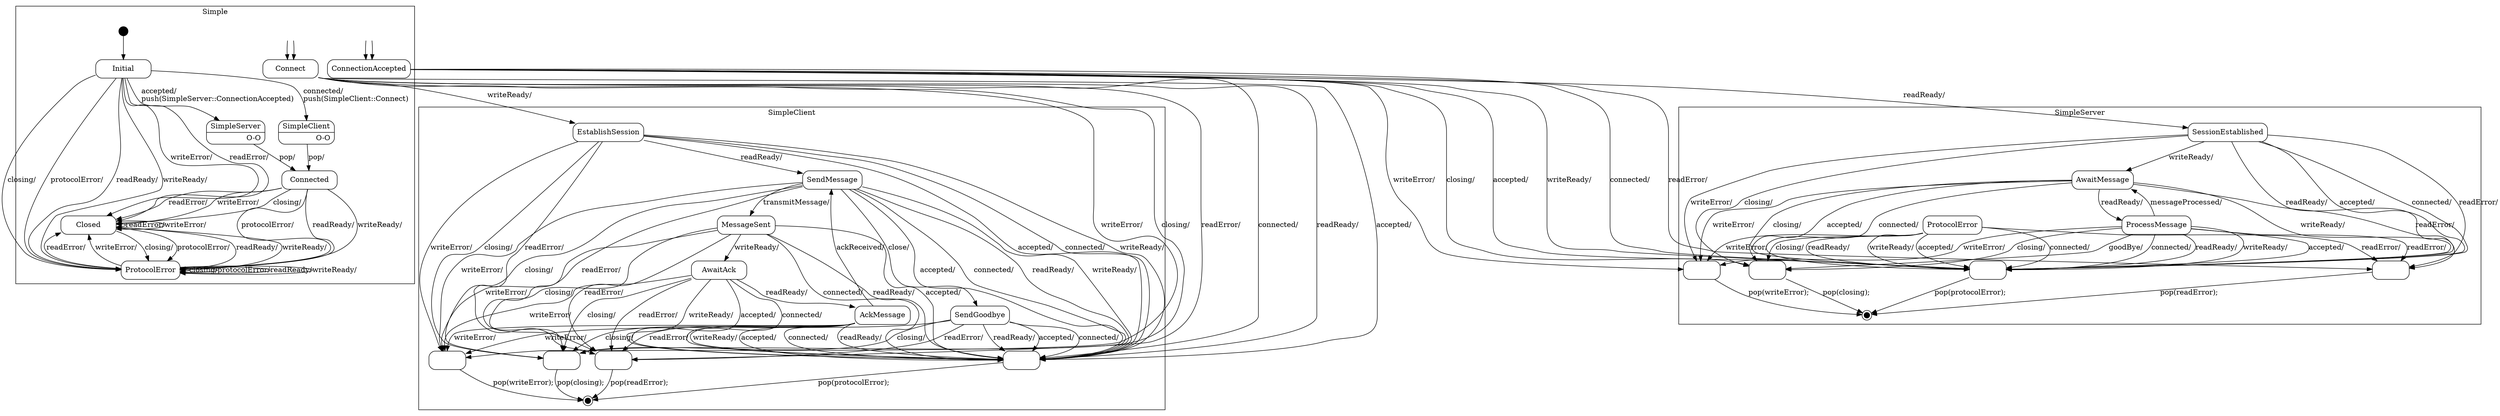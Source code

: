 digraph SimpleProtocol {

    node
        [shape=Mrecord width=1.5];

    subgraph cluster_Simple {

        label="Simple";

        //
        // States (Nodes)
        //

        "Simple::Initial"
            [label="{Initial}"];

        "Simple::Connected"
            [label="{Connected}"];

        "Simple::Closed"
            [label="{Closed}"];

        "Simple::ProtocolError"
            [label="{ProtocolError}"];

        "Simple::Connected::SimpleClient"
            [label="{SimpleClient|O-O\r}"]

        "Simple::Connected::SimpleServer"
            [label="{SimpleServer|O-O\r}"]

        "%start"
            [label="" shape=circle style=filled fillcolor=black width=0.25];

        "push(SimpleClient::Connect)"
            [label="" shape=plaintext];

        "push(SimpleServer::ConnectionAccepted)"
            [label="" shape=plaintext];

        //
        // Transitions (Edges)
        //

        "Simple::Initial" -> "Simple::Connected::SimpleServer"
            [label="accepted/\lpush(SimpleServer::ConnectionAccepted)\l"];

        "Simple::Initial" -> "Simple::Connected::SimpleClient"
            [label="connected/\lpush(SimpleClient::Connect)\l"];

        "Simple::Initial" -> "Simple::ProtocolError"
            [label="closing/\l"];

        "Simple::Initial" -> "Simple::ProtocolError"
            [label="protocolError/\l"];

        "Simple::Initial" -> "Simple::Closed"
            [label="readError/\l"];

        "Simple::Initial" -> "Simple::Closed"
            [label="writeError/\l"];

        "Simple::Initial" -> "Simple::ProtocolError"
            [label="readReady/\l"];

        "Simple::Initial" -> "Simple::ProtocolError"
            [label="writeReady/\l"];

        "Simple::Connected" -> "Simple::Closed"
            [label="closing/\l"];

        "Simple::Connected" -> "Simple::Closed"
            [label="readError/\l"];

        "Simple::Connected" -> "Simple::Closed"
            [label="writeError/\l"];

        "Simple::Connected" -> "Simple::ProtocolError"
            [label="protocolError/\l"];

        "Simple::Connected" -> "Simple::ProtocolError"
            [label="readReady/\l"];

        "Simple::Connected" -> "Simple::ProtocolError"
            [label="writeReady/\l"];

        "Simple::Closed" -> "Simple::ProtocolError"
            [label="closing/\l"];

        "Simple::Closed" -> "Simple::ProtocolError"
            [label="protocolError/\l"];

        "Simple::Closed" -> "Simple::Closed"
            [label="readError/\l"];

        "Simple::Closed" -> "Simple::Closed"
            [label="writeError/\l"];

        "Simple::Closed" -> "Simple::ProtocolError"
            [label="readReady/\l"];

        "Simple::Closed" -> "Simple::ProtocolError"
            [label="writeReady/\l"];

        "Simple::ProtocolError" -> "Simple::ProtocolError"
            [label="closing/\l"];

        "Simple::ProtocolError" -> "Simple::ProtocolError"
            [label="protocolError/\l"];

        "Simple::ProtocolError" -> "Simple::Closed"
            [label="readError/\l"];

        "Simple::ProtocolError" -> "Simple::Closed"
            [label="writeError/\l"];

        "Simple::ProtocolError" -> "Simple::ProtocolError"
            [label="readReady/\l"];

        "Simple::ProtocolError" -> "Simple::ProtocolError"
            [label="writeReady/\l"];

        "Simple::Connected::SimpleClient" -> "Simple::Connected"
            [label="pop/"]

        "Simple::Connected::SimpleServer" -> "Simple::Connected"
            [label="pop/"]

        "%start" -> "Simple::Initial"

        "push(SimpleClient::Connect)" -> "SimpleClient::Connect"
            [arrowtail=odot];

        "push(SimpleServer::ConnectionAccepted)" -> "SimpleServer::ConnectionAccepted"
            [arrowtail=odot];
    }

    subgraph cluster_SimpleClient {

        label="SimpleClient";

        //
        // States (Nodes)
        //

        "SimpleClient::Connect"
            [label="{Connect}"];

        "SimpleClient::EstablishSession"
            [label="{EstablishSession}"];

        "SimpleClient::SendMessage"
            [label="{SendMessage}"];

        "SimpleClient::MessageSent"
            [label="{MessageSent}"];

        "SimpleClient::AwaitAck"
            [label="{AwaitAck}"];

        "SimpleClient::SendGoodbye"
            [label="{SendGoodbye}"];

        "SimpleClient::AckMessage"
            [label="{AckMessage}"];

        "SimpleClient::pop(readError)"
            [label="" width=1]

        "SimpleClient::pop(protocolError)"
            [label="" width=1]

        "SimpleClient::pop(writeError)"
            [label="" width=1]

        "SimpleClient::pop(closing)"
            [label="" width=1]

        "SimpleClient::%end"
            [label="" shape=doublecircle style=filled fillcolor=black width=0.15];

        "push(SimpleClient::Connect)"
            [label="" shape=plaintext];

        //
        // Transitions (Edges)
        //

        "SimpleClient::Connect" -> "SimpleClient::EstablishSession"
            [label="writeReady/\l"];

        "SimpleClient::Connect" -> "SimpleClient::pop(protocolError)"
            [label="accepted/\l"];

        "SimpleClient::Connect" -> "SimpleClient::pop(closing)"
            [label="closing/\l"];

        "SimpleClient::Connect" -> "SimpleClient::pop(protocolError)"
            [label="connected/\l"];

        "SimpleClient::Connect" -> "SimpleClient::pop(readError)"
            [label="readError/\l"];

        "SimpleClient::Connect" -> "SimpleClient::pop(writeError)"
            [label="writeError/\l"];

        "SimpleClient::Connect" -> "SimpleClient::pop(protocolError)"
            [label="readReady/\l"];

        "SimpleClient::EstablishSession" -> "SimpleClient::SendMessage"
            [label="readReady/\l"];

        "SimpleClient::EstablishSession" -> "SimpleClient::pop(protocolError)"
            [label="accepted/\l"];

        "SimpleClient::EstablishSession" -> "SimpleClient::pop(closing)"
            [label="closing/\l"];

        "SimpleClient::EstablishSession" -> "SimpleClient::pop(protocolError)"
            [label="connected/\l"];

        "SimpleClient::EstablishSession" -> "SimpleClient::pop(readError)"
            [label="readError/\l"];

        "SimpleClient::EstablishSession" -> "SimpleClient::pop(writeError)"
            [label="writeError/\l"];

        "SimpleClient::EstablishSession" -> "SimpleClient::pop(protocolError)"
            [label="writeReady/\l"];

        "SimpleClient::SendMessage" -> "SimpleClient::MessageSent"
            [label="transmitMessage/\l"];

        "SimpleClient::SendMessage" -> "SimpleClient::SendGoodbye"
            [label="close/\l"];

        "SimpleClient::SendMessage" -> "SimpleClient::pop(protocolError)"
            [label="accepted/\l"];

        "SimpleClient::SendMessage" -> "SimpleClient::pop(closing)"
            [label="closing/\l"];

        "SimpleClient::SendMessage" -> "SimpleClient::pop(protocolError)"
            [label="connected/\l"];

        "SimpleClient::SendMessage" -> "SimpleClient::pop(readError)"
            [label="readError/\l"];

        "SimpleClient::SendMessage" -> "SimpleClient::pop(writeError)"
            [label="writeError/\l"];

        "SimpleClient::SendMessage" -> "SimpleClient::pop(protocolError)"
            [label="readReady/\l"];

        "SimpleClient::SendMessage" -> "SimpleClient::pop(protocolError)"
            [label="writeReady/\l"];

        "SimpleClient::MessageSent" -> "SimpleClient::AwaitAck"
            [label="writeReady/\l"];

        "SimpleClient::MessageSent" -> "SimpleClient::pop(protocolError)"
            [label="accepted/\l"];

        "SimpleClient::MessageSent" -> "SimpleClient::pop(closing)"
            [label="closing/\l"];

        "SimpleClient::MessageSent" -> "SimpleClient::pop(protocolError)"
            [label="connected/\l"];

        "SimpleClient::MessageSent" -> "SimpleClient::pop(readError)"
            [label="readError/\l"];

        "SimpleClient::MessageSent" -> "SimpleClient::pop(writeError)"
            [label="writeError/\l"];

        "SimpleClient::MessageSent" -> "SimpleClient::pop(protocolError)"
            [label="readReady/\l"];

        "SimpleClient::AwaitAck" -> "SimpleClient::AckMessage"
            [label="readReady/\l"];

        "SimpleClient::AwaitAck" -> "SimpleClient::pop(protocolError)"
            [label="accepted/\l"];

        "SimpleClient::AwaitAck" -> "SimpleClient::pop(closing)"
            [label="closing/\l"];

        "SimpleClient::AwaitAck" -> "SimpleClient::pop(protocolError)"
            [label="connected/\l"];

        "SimpleClient::AwaitAck" -> "SimpleClient::pop(readError)"
            [label="readError/\l"];

        "SimpleClient::AwaitAck" -> "SimpleClient::pop(writeError)"
            [label="writeError/\l"];

        "SimpleClient::AwaitAck" -> "SimpleClient::pop(protocolError)"
            [label="writeReady/\l"];

        "SimpleClient::SendGoodbye" -> "SimpleClient::pop(closing)"
            [label="closing/\l"];

        "SimpleClient::SendGoodbye" -> "SimpleClient::pop(protocolError)"
            [label="accepted/\l"];

        "SimpleClient::SendGoodbye" -> "SimpleClient::pop(protocolError)"
            [label="connected/\l"];

        "SimpleClient::SendGoodbye" -> "SimpleClient::pop(readError)"
            [label="readError/\l"];

        "SimpleClient::SendGoodbye" -> "SimpleClient::pop(writeError)"
            [label="writeError/\l"];

        "SimpleClient::SendGoodbye" -> "SimpleClient::pop(protocolError)"
            [label="readReady/\l"];

        "SimpleClient::AckMessage" -> "SimpleClient::SendMessage"
            [label="ackReceived/\l"];

        "SimpleClient::AckMessage" -> "SimpleClient::pop(protocolError)"
            [label="accepted/\l"];

        "SimpleClient::AckMessage" -> "SimpleClient::pop(closing)"
            [label="closing/\l"];

        "SimpleClient::AckMessage" -> "SimpleClient::pop(protocolError)"
            [label="connected/\l"];

        "SimpleClient::AckMessage" -> "SimpleClient::pop(readError)"
            [label="readError/\l"];

        "SimpleClient::AckMessage" -> "SimpleClient::pop(writeError)"
            [label="writeError/\l"];

        "SimpleClient::AckMessage" -> "SimpleClient::pop(protocolError)"
            [label="readReady/\l"];

        "SimpleClient::AckMessage" -> "SimpleClient::pop(protocolError)"
            [label="writeReady/\l"];

        "SimpleClient::pop(readError)" -> "SimpleClient::%end"
            [label="pop(readError);\l"];

        "SimpleClient::pop(protocolError)" -> "SimpleClient::%end"
            [label="pop(protocolError);\l"];

        "SimpleClient::pop(writeError)" -> "SimpleClient::%end"
            [label="pop(writeError);\l"];

        "SimpleClient::pop(closing)" -> "SimpleClient::%end"
            [label="pop(closing);\l"];

        "push(SimpleClient::Connect)" -> "SimpleClient::Connect"
            [arrowtail=odot];
    }

    subgraph cluster_SimpleServer {

        label="SimpleServer";

        //
        // States (Nodes)
        //

        "SimpleServer::ConnectionAccepted"
            [label="{ConnectionAccepted}"];

        "SimpleServer::SessionEstablished"
            [label="{SessionEstablished}"];

        "SimpleServer::ProcessMessage"
            [label="{ProcessMessage}"];

        "SimpleServer::AwaitMessage"
            [label="{AwaitMessage}"];

        "SimpleServer::ProtocolError"
            [label="{ProtocolError}"];

        "SimpleServer::pop(readError)"
            [label="" width=1]

        "SimpleServer::pop(protocolError)"
            [label="" width=1]

        "SimpleServer::pop(writeError)"
            [label="" width=1]

        "SimpleServer::pop(closing)"
            [label="" width=1]

        "SimpleServer::%end"
            [label="" shape=doublecircle style=filled fillcolor=black width=0.15];

        "push(SimpleServer::ConnectionAccepted)"
            [label="" shape=plaintext];

        //
        // Transitions (Edges)
        //

        "SimpleServer::ConnectionAccepted" -> "SimpleServer::SessionEstablished"
            [label="readReady/\l"];

        "SimpleServer::ConnectionAccepted" -> "SimpleServer::pop(protocolError)"
            [label="accepted/\l"];

        "SimpleServer::ConnectionAccepted" -> "SimpleServer::pop(closing)"
            [label="closing/\l"];

        "SimpleServer::ConnectionAccepted" -> "SimpleServer::pop(protocolError)"
            [label="connected/\l"];

        "SimpleServer::ConnectionAccepted" -> "SimpleServer::pop(readError)"
            [label="readError/\l"];

        "SimpleServer::ConnectionAccepted" -> "SimpleServer::pop(writeError)"
            [label="writeError/\l"];

        "SimpleServer::ConnectionAccepted" -> "SimpleServer::pop(protocolError)"
            [label="writeReady/\l"];

        "SimpleServer::SessionEstablished" -> "SimpleServer::AwaitMessage"
            [label="writeReady/\l"];

        "SimpleServer::SessionEstablished" -> "SimpleServer::pop(protocolError)"
            [label="accepted/\l"];

        "SimpleServer::SessionEstablished" -> "SimpleServer::pop(closing)"
            [label="closing/\l"];

        "SimpleServer::SessionEstablished" -> "SimpleServer::pop(protocolError)"
            [label="connected/\l"];

        "SimpleServer::SessionEstablished" -> "SimpleServer::pop(readError)"
            [label="readError/\l"];

        "SimpleServer::SessionEstablished" -> "SimpleServer::pop(writeError)"
            [label="writeError/\l"];

        "SimpleServer::SessionEstablished" -> "SimpleServer::pop(protocolError)"
            [label="readReady/\l"];

        "SimpleServer::ProcessMessage" -> "SimpleServer::AwaitMessage"
            [label="messageProcessed/\l"];

        "SimpleServer::ProcessMessage" -> "SimpleServer::pop(closing)"
            [label="goodBye/\l"];

        "SimpleServer::ProcessMessage" -> "SimpleServer::pop(protocolError)"
            [label="accepted/\l"];

        "SimpleServer::ProcessMessage" -> "SimpleServer::pop(closing)"
            [label="closing/\l"];

        "SimpleServer::ProcessMessage" -> "SimpleServer::pop(protocolError)"
            [label="connected/\l"];

        "SimpleServer::ProcessMessage" -> "SimpleServer::pop(readError)"
            [label="readError/\l"];

        "SimpleServer::ProcessMessage" -> "SimpleServer::pop(writeError)"
            [label="writeError/\l"];

        "SimpleServer::ProcessMessage" -> "SimpleServer::pop(protocolError)"
            [label="readReady/\l"];

        "SimpleServer::ProcessMessage" -> "SimpleServer::pop(protocolError)"
            [label="writeReady/\l"];

        "SimpleServer::AwaitMessage" -> "SimpleServer::ProcessMessage"
            [label="readReady/\l"];

        "SimpleServer::AwaitMessage" -> "SimpleServer::pop(protocolError)"
            [label="accepted/\l"];

        "SimpleServer::AwaitMessage" -> "SimpleServer::pop(closing)"
            [label="closing/\l"];

        "SimpleServer::AwaitMessage" -> "SimpleServer::pop(protocolError)"
            [label="connected/\l"];

        "SimpleServer::AwaitMessage" -> "SimpleServer::pop(readError)"
            [label="readError/\l"];

        "SimpleServer::AwaitMessage" -> "SimpleServer::pop(writeError)"
            [label="writeError/\l"];

        "SimpleServer::AwaitMessage" -> "SimpleServer::pop(protocolError)"
            [label="writeReady/\l"];

        "SimpleServer::ProtocolError" -> "SimpleServer::pop(protocolError)"
            [label="accepted/\l"];

        "SimpleServer::ProtocolError" -> "SimpleServer::pop(closing)"
            [label="closing/\l"];

        "SimpleServer::ProtocolError" -> "SimpleServer::pop(protocolError)"
            [label="connected/\l"];

        "SimpleServer::ProtocolError" -> "SimpleServer::pop(readError)"
            [label="readError/\l"];

        "SimpleServer::ProtocolError" -> "SimpleServer::pop(writeError)"
            [label="writeError/\l"];

        "SimpleServer::ProtocolError" -> "SimpleServer::pop(protocolError)"
            [label="readReady/\l"];

        "SimpleServer::ProtocolError" -> "SimpleServer::pop(protocolError)"
            [label="writeReady/\l"];

        "SimpleServer::pop(readError)" -> "SimpleServer::%end"
            [label="pop(readError);\l"];

        "SimpleServer::pop(protocolError)" -> "SimpleServer::%end"
            [label="pop(protocolError);\l"];

        "SimpleServer::pop(writeError)" -> "SimpleServer::%end"
            [label="pop(writeError);\l"];

        "SimpleServer::pop(closing)" -> "SimpleServer::%end"
            [label="pop(closing);\l"];

        "push(SimpleServer::ConnectionAccepted)" -> "SimpleServer::ConnectionAccepted"
            [arrowtail=odot];
    }

}

